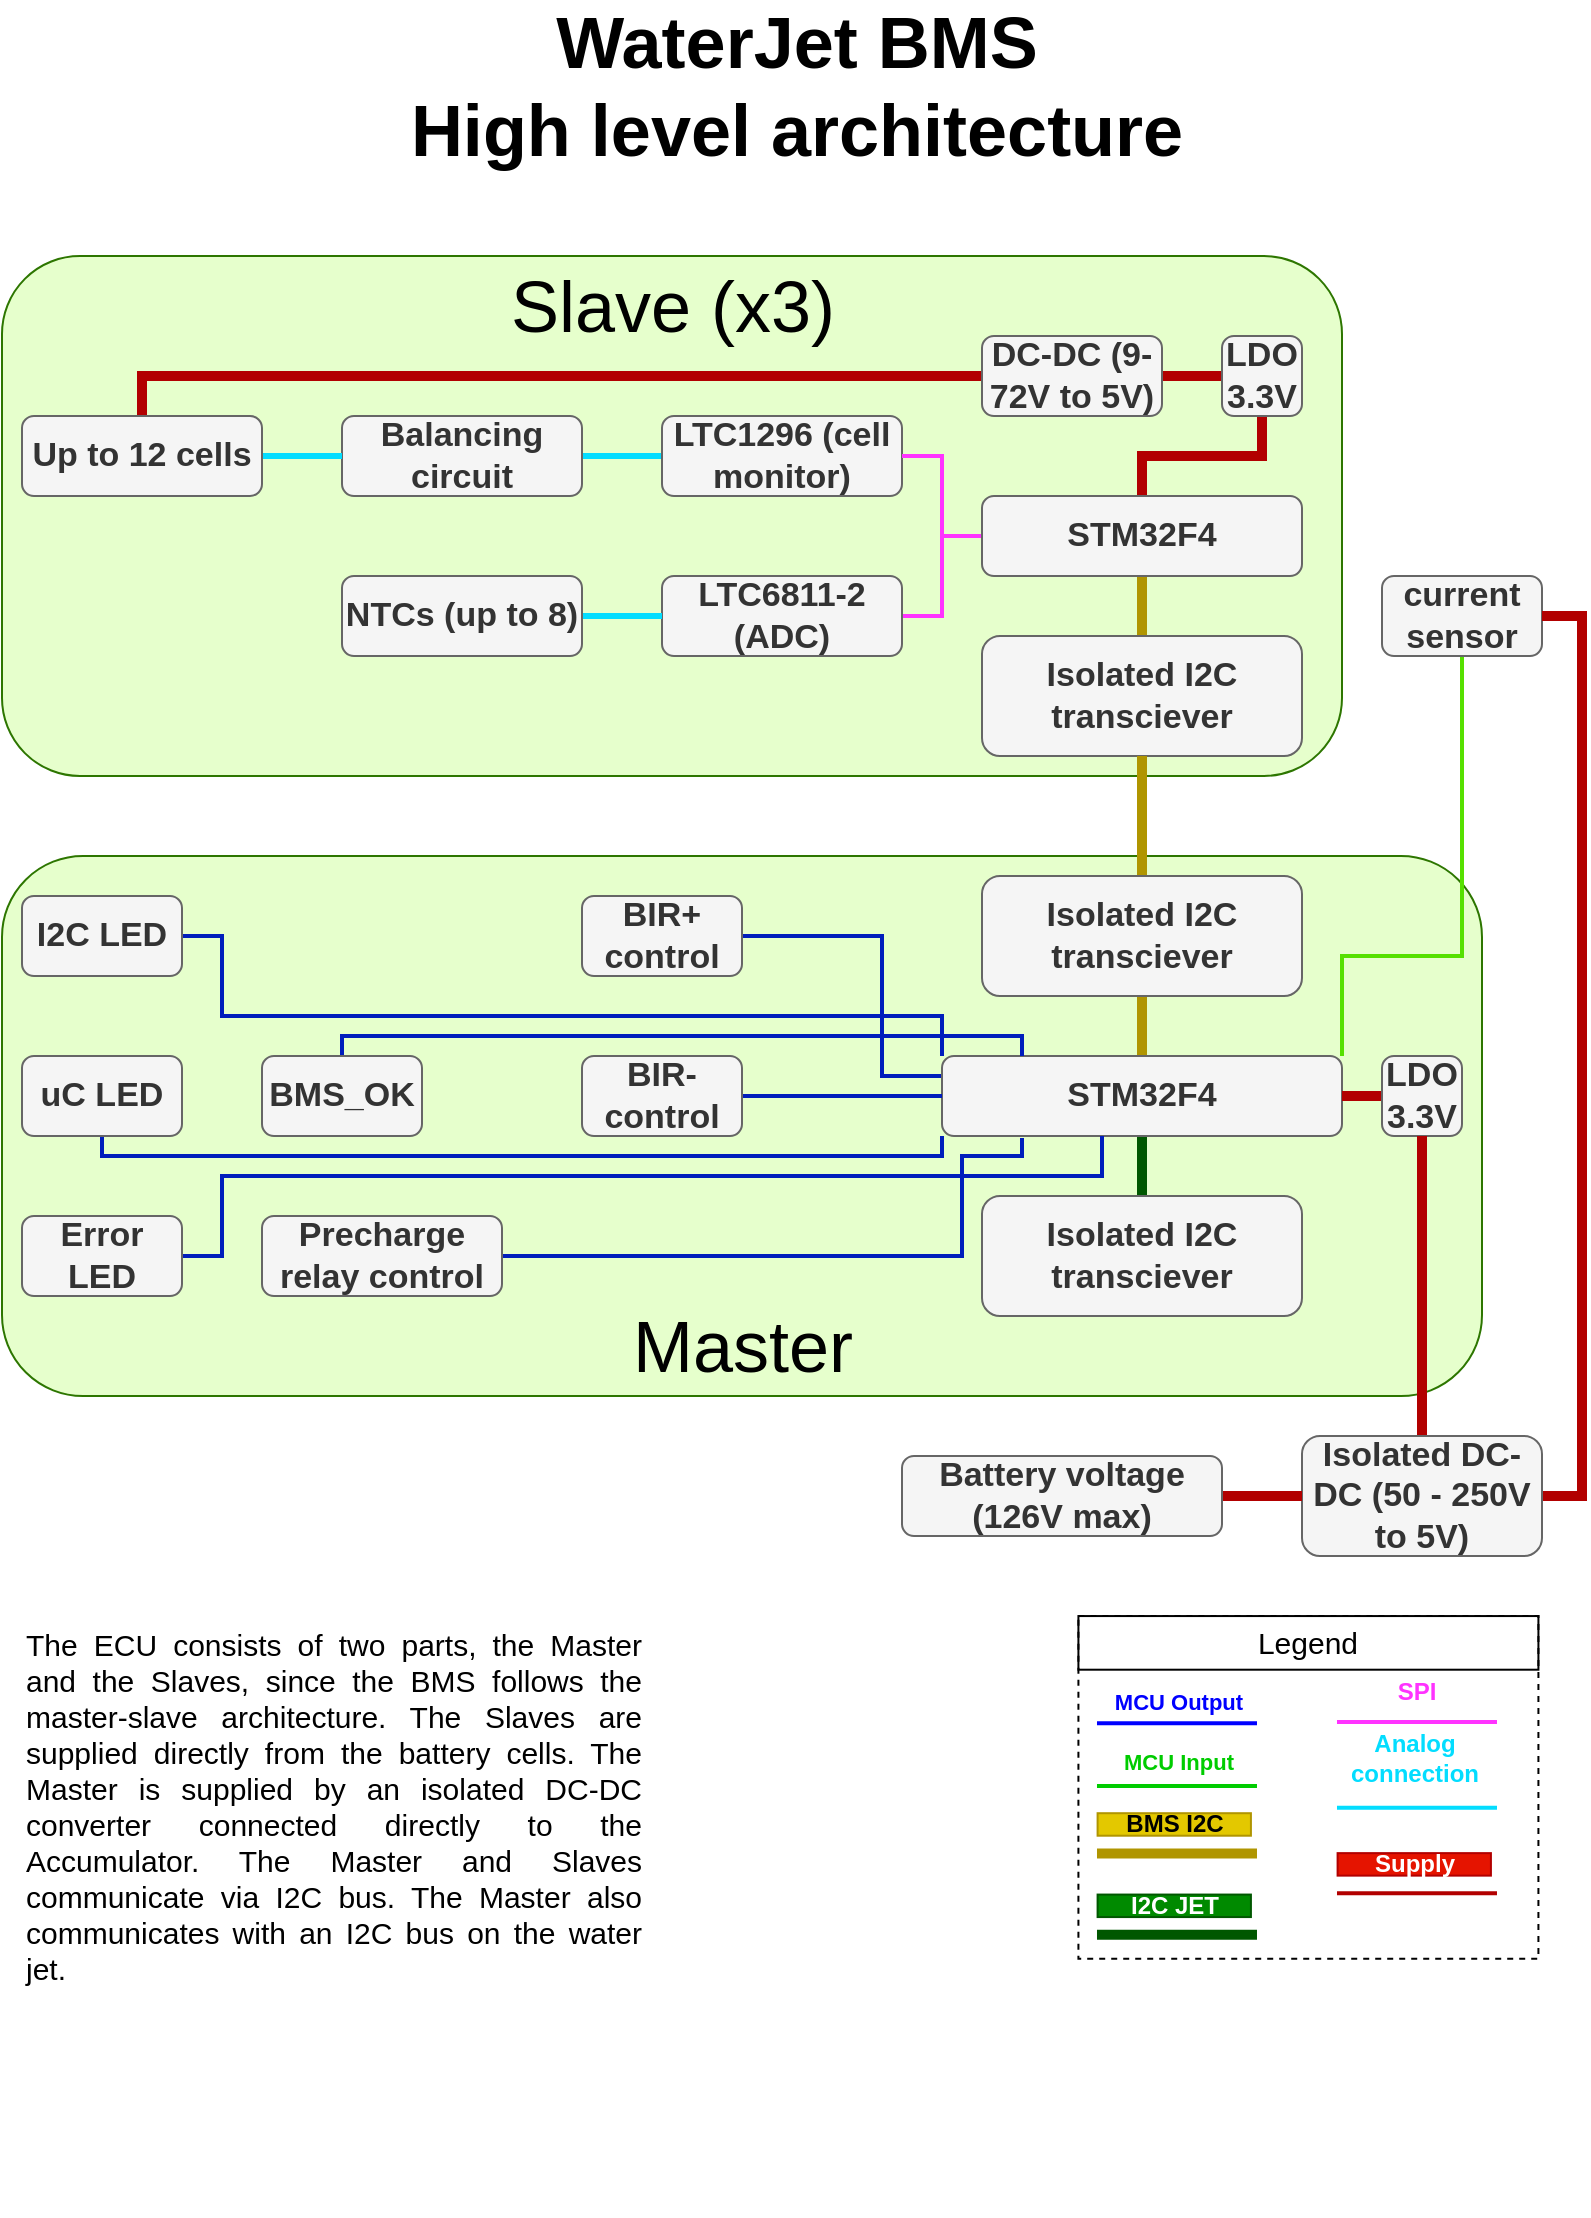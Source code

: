 <mxfile version="15.4.0" type="device"><diagram id="FQAOb0lBM5groOJQxmMe" name="Página-1"><mxGraphModel dx="1929" dy="682" grid="1" gridSize="10" guides="1" tooltips="1" connect="1" arrows="1" fold="1" page="1" pageScale="1" pageWidth="827" pageHeight="1169" math="0" shadow="0"><root><mxCell id="0"/><mxCell id="1" parent="0"/><mxCell id="Nm4G7-5ApzX1_dG3cQJZ-1" value="" style="rounded=1;whiteSpace=wrap;html=1;fillColor=#E6FFCC;strokeColor=#2D7600;fontColor=#ffffff;" vertex="1" parent="1"><mxGeometry x="-810" y="180" width="670" height="260" as="geometry"/></mxCell><mxCell id="Nm4G7-5ApzX1_dG3cQJZ-2" value="" style="rounded=1;whiteSpace=wrap;html=1;fillColor=#E6FFCC;strokeColor=#2D7600;fontColor=#ffffff;" vertex="1" parent="1"><mxGeometry x="-810" y="480" width="740" height="270" as="geometry"/></mxCell><mxCell id="Nm4G7-5ApzX1_dG3cQJZ-3" value="&lt;div style=&quot;text-align: justify&quot;&gt;&lt;span&gt;The ECU consists of two parts, the Master and the Slaves, since the BMS follows the master-slave architecture. The Slaves are supplied directly from the battery cells. The Master is supplied by an isolated DC-DC converter connected directly to the Accumulator. The Master and Slaves communicate via I2C bus. The Master also communicates with an I2C bus on the water jet.&lt;/span&gt;&lt;/div&gt;" style="text;html=1;strokeColor=none;fillColor=none;align=left;verticalAlign=middle;whiteSpace=wrap;rounded=0;horizontal=1;fontSize=15;" vertex="1" parent="1"><mxGeometry x="-800" y="860" width="310" height="190" as="geometry"/></mxCell><mxCell id="Nm4G7-5ApzX1_dG3cQJZ-4" value="" style="group" vertex="1" connectable="0" parent="1"><mxGeometry x="-270" y="860" width="230" height="300" as="geometry"/></mxCell><mxCell id="Nm4G7-5ApzX1_dG3cQJZ-5" value="" style="rounded=0;whiteSpace=wrap;html=1;dashed=1;verticalAlign=top;" vertex="1" parent="Nm4G7-5ApzX1_dG3cQJZ-4"><mxGeometry x="-1.79" y="0.032" width="230.0" height="171.396" as="geometry"/></mxCell><mxCell id="Nm4G7-5ApzX1_dG3cQJZ-6" value="" style="endArrow=none;html=1;strokeColor=#0000FF;strokeWidth=2;" edge="1" parent="Nm4G7-5ApzX1_dG3cQJZ-4"><mxGeometry width="50" height="50" relative="1" as="geometry"><mxPoint x="7.495" y="53.604" as="sourcePoint"/><mxPoint x="87.495" y="53.604" as="targetPoint"/></mxGeometry></mxCell><mxCell id="Nm4G7-5ApzX1_dG3cQJZ-7" value="" style="endArrow=none;html=1;strokeColor=#00CC00;strokeWidth=2;" edge="1" parent="Nm4G7-5ApzX1_dG3cQJZ-4"><mxGeometry width="50" height="50" relative="1" as="geometry"><mxPoint x="7.495" y="85.007" as="sourcePoint"/><mxPoint x="87.495" y="85.007" as="targetPoint"/></mxGeometry></mxCell><mxCell id="Nm4G7-5ApzX1_dG3cQJZ-8" value="MCU Input" style="edgeLabel;html=1;align=center;verticalAlign=middle;resizable=0;points=[];fontColor=#00CC00;fontStyle=1" vertex="1" connectable="0" parent="Nm4G7-5ApzX1_dG3cQJZ-7"><mxGeometry x="-0.172" relative="1" as="geometry"><mxPoint x="6.94" y="-12.31" as="offset"/></mxGeometry></mxCell><mxCell id="Nm4G7-5ApzX1_dG3cQJZ-9" value="MCU Output" style="edgeLabel;html=1;align=center;verticalAlign=middle;resizable=0;points=[];fontColor=#0000FF;fontStyle=1" vertex="1" connectable="0" parent="Nm4G7-5ApzX1_dG3cQJZ-4"><mxGeometry x="47.495" y="42.889" as="geometry"/></mxCell><mxCell id="Nm4G7-5ApzX1_dG3cQJZ-10" value="" style="endArrow=none;html=1;strokeWidth=5;fillColor=#e3c800;strokeColor=#B09500;" edge="1" parent="Nm4G7-5ApzX1_dG3cQJZ-4"><mxGeometry width="50" height="50" relative="1" as="geometry"><mxPoint x="7.495" y="118.714" as="sourcePoint"/><mxPoint x="87.495" y="118.714" as="targetPoint"/></mxGeometry></mxCell><mxCell id="Nm4G7-5ApzX1_dG3cQJZ-11" value="&lt;b&gt;BMS I2C&lt;/b&gt;" style="text;html=1;strokeColor=#B09500;fillColor=#e3c800;align=center;verticalAlign=middle;whiteSpace=wrap;rounded=0;fontColor=#000000;" vertex="1" parent="Nm4G7-5ApzX1_dG3cQJZ-4"><mxGeometry x="7.793" y="98.604" width="76.667" height="11.25" as="geometry"/></mxCell><mxCell id="Nm4G7-5ApzX1_dG3cQJZ-12" value="" style="endArrow=none;html=1;strokeWidth=5;fillColor=#008a00;strokeColor=#005700;" edge="1" parent="Nm4G7-5ApzX1_dG3cQJZ-4"><mxGeometry width="50" height="50" relative="1" as="geometry"><mxPoint x="7.495" y="159.396" as="sourcePoint"/><mxPoint x="87.495" y="159.396" as="targetPoint"/></mxGeometry></mxCell><mxCell id="Nm4G7-5ApzX1_dG3cQJZ-13" value="&lt;b&gt;I2C JET&lt;/b&gt;" style="text;html=1;strokeColor=#005700;fillColor=#008a00;align=center;verticalAlign=middle;whiteSpace=wrap;rounded=0;fontColor=#ffffff;" vertex="1" parent="Nm4G7-5ApzX1_dG3cQJZ-4"><mxGeometry x="7.793" y="139.286" width="76.667" height="11.25" as="geometry"/></mxCell><mxCell id="Nm4G7-5ApzX1_dG3cQJZ-14" value="Legend" style="rounded=0;whiteSpace=wrap;html=1;fontSize=15;align=center;fillColor=none;" vertex="1" parent="Nm4G7-5ApzX1_dG3cQJZ-4"><mxGeometry x="-1.79" y="0.032" width="230.0" height="26.818" as="geometry"/></mxCell><mxCell id="Nm4G7-5ApzX1_dG3cQJZ-15" value="" style="endArrow=none;html=1;strokeWidth=2;fillColor=#d80073;strokeColor=#FF33FF;" edge="1" parent="Nm4G7-5ApzX1_dG3cQJZ-4"><mxGeometry width="50" height="50" relative="1" as="geometry"><mxPoint x="127.497" y="52.961" as="sourcePoint"/><mxPoint x="207.497" y="52.961" as="targetPoint"/></mxGeometry></mxCell><mxCell id="Nm4G7-5ApzX1_dG3cQJZ-16" value="&lt;b&gt;&lt;font color=&quot;#ff33ff&quot;&gt;SPI&lt;/font&gt;&lt;/b&gt;" style="text;html=1;strokeColor=none;fillColor=none;align=center;verticalAlign=middle;whiteSpace=wrap;rounded=0;fontColor=#ffffff;" vertex="1" parent="Nm4G7-5ApzX1_dG3cQJZ-4"><mxGeometry x="104.997" y="32.85" width="125.0" height="11.25" as="geometry"/></mxCell><mxCell id="Nm4G7-5ApzX1_dG3cQJZ-17" value="" style="endArrow=none;html=1;strokeWidth=2;fillColor=#d80073;strokeColor=#03DDFF;" edge="1" parent="Nm4G7-5ApzX1_dG3cQJZ-4"><mxGeometry width="50" height="50" relative="1" as="geometry"><mxPoint x="127.497" y="95.818" as="sourcePoint"/><mxPoint x="207.497" y="95.818" as="targetPoint"/></mxGeometry></mxCell><mxCell id="Nm4G7-5ApzX1_dG3cQJZ-18" value="&lt;b&gt;&lt;font color=&quot;#03ddff&quot;&gt;Analog&lt;br&gt;connection&lt;/font&gt;&lt;/b&gt;" style="text;html=1;strokeColor=none;fillColor=none;align=center;verticalAlign=middle;whiteSpace=wrap;rounded=0;fontColor=#ffffff;" vertex="1" parent="Nm4G7-5ApzX1_dG3cQJZ-4"><mxGeometry x="103.627" y="64.993" width="125.0" height="11.25" as="geometry"/></mxCell><mxCell id="Nm4G7-5ApzX1_dG3cQJZ-19" value="" style="endArrow=none;html=1;strokeWidth=2;fillColor=#e51400;strokeColor=#B20000;" edge="1" parent="Nm4G7-5ApzX1_dG3cQJZ-4"><mxGeometry width="50" height="50" relative="1" as="geometry"><mxPoint x="127.497" y="138.675" as="sourcePoint"/><mxPoint x="207.497" y="138.675" as="targetPoint"/></mxGeometry></mxCell><mxCell id="Nm4G7-5ApzX1_dG3cQJZ-20" value="&lt;b&gt;Supply&lt;/b&gt;" style="text;html=1;strokeColor=#B20000;fillColor=#e51400;align=center;verticalAlign=middle;whiteSpace=wrap;rounded=0;fontColor=#ffffff;" vertex="1" parent="Nm4G7-5ApzX1_dG3cQJZ-4"><mxGeometry x="127.796" y="118.564" width="76.667" height="11.25" as="geometry"/></mxCell><mxCell id="Nm4G7-5ApzX1_dG3cQJZ-21" value="" style="edgeStyle=orthogonalEdgeStyle;rounded=0;orthogonalLoop=1;jettySize=auto;html=1;fillColor=#008a00;strokeColor=#005700;endSize=4;endArrow=none;endFill=0;strokeWidth=5;" edge="1" parent="1" source="Nm4G7-5ApzX1_dG3cQJZ-24" target="Nm4G7-5ApzX1_dG3cQJZ-45"><mxGeometry relative="1" as="geometry"/></mxCell><mxCell id="Nm4G7-5ApzX1_dG3cQJZ-22" value="" style="edgeStyle=orthogonalEdgeStyle;rounded=0;orthogonalLoop=1;jettySize=auto;html=1;endArrow=none;endFill=0;endSize=4;strokeWidth=5;fillColor=#e3c800;strokeColor=#B09500;" edge="1" parent="1" source="Nm4G7-5ApzX1_dG3cQJZ-24" target="Nm4G7-5ApzX1_dG3cQJZ-44"><mxGeometry relative="1" as="geometry"/></mxCell><mxCell id="Nm4G7-5ApzX1_dG3cQJZ-23" style="edgeStyle=orthogonalEdgeStyle;rounded=0;orthogonalLoop=1;jettySize=auto;html=1;exitX=0;exitY=0.25;exitDx=0;exitDy=0;entryX=1;entryY=0.5;entryDx=0;entryDy=0;endArrow=none;endFill=0;endSize=4;strokeColor=#001DBC;strokeWidth=2;fillColor=#0050ef;" edge="1" parent="1" source="Nm4G7-5ApzX1_dG3cQJZ-24" target="Nm4G7-5ApzX1_dG3cQJZ-52"><mxGeometry relative="1" as="geometry"><Array as="points"><mxPoint x="-370" y="590"/><mxPoint x="-370" y="520"/></Array></mxGeometry></mxCell><mxCell id="Nm4G7-5ApzX1_dG3cQJZ-24" value="STM32F4" style="rounded=1;whiteSpace=wrap;html=1;fontSize=17;fontStyle=1;fillColor=#f5f5f5;strokeColor=#666666;fontColor=#333333;" vertex="1" parent="1"><mxGeometry x="-340" y="580" width="200" height="40" as="geometry"/></mxCell><mxCell id="Nm4G7-5ApzX1_dG3cQJZ-25" value="" style="edgeStyle=orthogonalEdgeStyle;rounded=0;orthogonalLoop=1;jettySize=auto;html=1;endArrow=none;endFill=0;endSize=4;strokeWidth=3;fillColor=#1ba1e2;strokeColor=#03DDFF;" edge="1" parent="1" source="Nm4G7-5ApzX1_dG3cQJZ-26" target="Nm4G7-5ApzX1_dG3cQJZ-27"><mxGeometry relative="1" as="geometry"/></mxCell><mxCell id="Nm4G7-5ApzX1_dG3cQJZ-26" value="Balancing circuit" style="rounded=1;whiteSpace=wrap;html=1;fontSize=17;fontStyle=1;fillColor=#f5f5f5;strokeColor=#666666;fontColor=#333333;" vertex="1" parent="1"><mxGeometry x="-640" y="260" width="120" height="40" as="geometry"/></mxCell><mxCell id="Nm4G7-5ApzX1_dG3cQJZ-27" value="LTC1296 (cell monitor)" style="rounded=1;whiteSpace=wrap;html=1;fontSize=17;fontStyle=1;fillColor=#f5f5f5;strokeColor=#666666;fontColor=#333333;" vertex="1" parent="1"><mxGeometry x="-480" y="260" width="120" height="40" as="geometry"/></mxCell><mxCell id="Nm4G7-5ApzX1_dG3cQJZ-28" style="edgeStyle=orthogonalEdgeStyle;rounded=0;orthogonalLoop=1;jettySize=auto;html=1;entryX=0;entryY=0.5;entryDx=0;entryDy=0;endArrow=none;endFill=0;endSize=4;strokeColor=#FF33FF;strokeWidth=2;" edge="1" parent="1" source="Nm4G7-5ApzX1_dG3cQJZ-29" target="Nm4G7-5ApzX1_dG3cQJZ-33"><mxGeometry relative="1" as="geometry"/></mxCell><mxCell id="Nm4G7-5ApzX1_dG3cQJZ-29" value="&lt;div&gt;LTC6811-2 (ADC)&lt;/div&gt;" style="rounded=1;whiteSpace=wrap;html=1;fontSize=17;fontStyle=1;fillColor=#f5f5f5;strokeColor=#666666;fontColor=#333333;" vertex="1" parent="1"><mxGeometry x="-480" y="340" width="120" height="40" as="geometry"/></mxCell><mxCell id="Nm4G7-5ApzX1_dG3cQJZ-30" value="" style="edgeStyle=orthogonalEdgeStyle;rounded=0;orthogonalLoop=1;jettySize=auto;html=1;endArrow=none;endFill=0;endSize=4;strokeWidth=5;fillColor=#e3c800;strokeColor=#B09500;" edge="1" parent="1" source="Nm4G7-5ApzX1_dG3cQJZ-33" target="Nm4G7-5ApzX1_dG3cQJZ-34"><mxGeometry relative="1" as="geometry"/></mxCell><mxCell id="Nm4G7-5ApzX1_dG3cQJZ-31" style="edgeStyle=orthogonalEdgeStyle;rounded=0;orthogonalLoop=1;jettySize=auto;html=1;endArrow=none;endFill=0;endSize=4;strokeWidth=5;entryX=0.5;entryY=1;entryDx=0;entryDy=0;fillColor=#e51400;strokeColor=#B20000;" edge="1" parent="1" source="Nm4G7-5ApzX1_dG3cQJZ-33" target="Nm4G7-5ApzX1_dG3cQJZ-42"><mxGeometry relative="1" as="geometry"><mxPoint x="-230" y="280" as="targetPoint"/></mxGeometry></mxCell><mxCell id="Nm4G7-5ApzX1_dG3cQJZ-32" style="edgeStyle=orthogonalEdgeStyle;rounded=0;orthogonalLoop=1;jettySize=auto;html=1;entryX=1;entryY=0.5;entryDx=0;entryDy=0;endArrow=none;endFill=0;endSize=4;strokeWidth=2;fillColor=#fad9d5;strokeColor=#FF33FF;" edge="1" parent="1" source="Nm4G7-5ApzX1_dG3cQJZ-33" target="Nm4G7-5ApzX1_dG3cQJZ-27"><mxGeometry relative="1" as="geometry"/></mxCell><mxCell id="Nm4G7-5ApzX1_dG3cQJZ-33" value="STM32F4" style="rounded=1;whiteSpace=wrap;html=1;fontSize=17;fontStyle=1;fillColor=#f5f5f5;strokeColor=#666666;fontColor=#333333;" vertex="1" parent="1"><mxGeometry x="-320" y="300" width="160" height="40" as="geometry"/></mxCell><mxCell id="Nm4G7-5ApzX1_dG3cQJZ-34" value="&lt;div&gt;Isolated I2C transciever&lt;/div&gt;" style="rounded=1;whiteSpace=wrap;html=1;fontSize=17;fontStyle=1;fillColor=#f5f5f5;strokeColor=#666666;fontColor=#333333;" vertex="1" parent="1"><mxGeometry x="-320" y="370" width="160" height="60" as="geometry"/></mxCell><mxCell id="Nm4G7-5ApzX1_dG3cQJZ-35" style="edgeStyle=orthogonalEdgeStyle;rounded=0;orthogonalLoop=1;jettySize=auto;html=1;entryX=0;entryY=0.5;entryDx=0;entryDy=0;endArrow=none;endFill=0;endSize=4;strokeWidth=5;fillColor=#e51400;strokeColor=#B20000;" edge="1" parent="1" source="Nm4G7-5ApzX1_dG3cQJZ-37" target="Nm4G7-5ApzX1_dG3cQJZ-41"><mxGeometry relative="1" as="geometry"><Array as="points"><mxPoint x="-740" y="240"/></Array></mxGeometry></mxCell><mxCell id="Nm4G7-5ApzX1_dG3cQJZ-36" value="" style="edgeStyle=orthogonalEdgeStyle;rounded=0;orthogonalLoop=1;jettySize=auto;html=1;endArrow=none;endFill=0;endSize=4;strokeWidth=3;fillColor=#1ba1e2;strokeColor=#03DDFF;" edge="1" parent="1" source="Nm4G7-5ApzX1_dG3cQJZ-37" target="Nm4G7-5ApzX1_dG3cQJZ-26"><mxGeometry relative="1" as="geometry"/></mxCell><mxCell id="Nm4G7-5ApzX1_dG3cQJZ-37" value="Up to 12 cells" style="rounded=1;whiteSpace=wrap;html=1;fontSize=17;fontStyle=1;fillColor=#f5f5f5;strokeColor=#666666;fontColor=#333333;" vertex="1" parent="1"><mxGeometry x="-800" y="260" width="120" height="40" as="geometry"/></mxCell><mxCell id="Nm4G7-5ApzX1_dG3cQJZ-38" value="" style="edgeStyle=orthogonalEdgeStyle;rounded=0;orthogonalLoop=1;jettySize=auto;html=1;endArrow=none;endFill=0;endSize=4;strokeWidth=3;fillColor=#1ba1e2;strokeColor=#03DDFF;" edge="1" parent="1" source="Nm4G7-5ApzX1_dG3cQJZ-39" target="Nm4G7-5ApzX1_dG3cQJZ-29"><mxGeometry relative="1" as="geometry"/></mxCell><mxCell id="Nm4G7-5ApzX1_dG3cQJZ-39" value="NTCs (up to 8)" style="rounded=1;whiteSpace=wrap;html=1;fontSize=17;fontStyle=1;fillColor=#f5f5f5;strokeColor=#666666;fontColor=#333333;" vertex="1" parent="1"><mxGeometry x="-640" y="340" width="120" height="40" as="geometry"/></mxCell><mxCell id="Nm4G7-5ApzX1_dG3cQJZ-40" value="" style="edgeStyle=orthogonalEdgeStyle;rounded=0;orthogonalLoop=1;jettySize=auto;html=1;endArrow=none;endFill=0;endSize=4;strokeWidth=5;fillColor=#e51400;strokeColor=#B20000;" edge="1" parent="1" source="Nm4G7-5ApzX1_dG3cQJZ-41" target="Nm4G7-5ApzX1_dG3cQJZ-42"><mxGeometry relative="1" as="geometry"/></mxCell><mxCell id="Nm4G7-5ApzX1_dG3cQJZ-41" value="DC-DC (9-72V to 5V)" style="rounded=1;whiteSpace=wrap;html=1;fontSize=17;fontStyle=1;fillColor=#f5f5f5;strokeColor=#666666;fontColor=#333333;" vertex="1" parent="1"><mxGeometry x="-320" y="220" width="90" height="40" as="geometry"/></mxCell><mxCell id="Nm4G7-5ApzX1_dG3cQJZ-42" value="LDO 3.3V" style="rounded=1;whiteSpace=wrap;html=1;fontSize=17;fontStyle=1;fillColor=#f5f5f5;strokeColor=#666666;fontColor=#333333;" vertex="1" parent="1"><mxGeometry x="-200" y="220" width="40" height="40" as="geometry"/></mxCell><mxCell id="Nm4G7-5ApzX1_dG3cQJZ-43" value="" style="edgeStyle=orthogonalEdgeStyle;rounded=0;orthogonalLoop=1;jettySize=auto;html=1;endArrow=none;endFill=0;endSize=4;strokeWidth=5;fillColor=#e3c800;strokeColor=#B09500;" edge="1" parent="1" source="Nm4G7-5ApzX1_dG3cQJZ-44" target="Nm4G7-5ApzX1_dG3cQJZ-34"><mxGeometry relative="1" as="geometry"/></mxCell><mxCell id="Nm4G7-5ApzX1_dG3cQJZ-44" value="Isolated I2C transciever" style="rounded=1;whiteSpace=wrap;html=1;fontSize=17;fontStyle=1;fillColor=#f5f5f5;strokeColor=#666666;fontColor=#333333;" vertex="1" parent="1"><mxGeometry x="-320" y="490" width="160" height="60" as="geometry"/></mxCell><mxCell id="Nm4G7-5ApzX1_dG3cQJZ-45" value="Isolated I2C transciever" style="rounded=1;whiteSpace=wrap;html=1;fontSize=17;fontStyle=1;fillColor=#f5f5f5;strokeColor=#666666;fontColor=#333333;" vertex="1" parent="1"><mxGeometry x="-320" y="650" width="160" height="60" as="geometry"/></mxCell><mxCell id="Nm4G7-5ApzX1_dG3cQJZ-48" style="edgeStyle=orthogonalEdgeStyle;rounded=0;orthogonalLoop=1;jettySize=auto;html=1;endArrow=none;endFill=0;endSize=4;strokeColor=#001DBC;strokeWidth=2;fillColor=#0050ef;" edge="1" parent="1" source="Nm4G7-5ApzX1_dG3cQJZ-49"><mxGeometry relative="1" as="geometry"><mxPoint x="-300" y="580" as="targetPoint"/><Array as="points"><mxPoint x="-640" y="570"/><mxPoint x="-300" y="570"/><mxPoint x="-300" y="580"/></Array></mxGeometry></mxCell><mxCell id="Nm4G7-5ApzX1_dG3cQJZ-49" value="BMS_OK" style="rounded=1;whiteSpace=wrap;html=1;fontSize=17;fontStyle=1;fillColor=#f5f5f5;strokeColor=#666666;fontColor=#333333;" vertex="1" parent="1"><mxGeometry x="-680" y="580" width="80" height="40" as="geometry"/></mxCell><mxCell id="Nm4G7-5ApzX1_dG3cQJZ-52" value="BIR+ control" style="rounded=1;whiteSpace=wrap;html=1;fontSize=17;fontStyle=1;fillColor=#f5f5f5;strokeColor=#666666;fontColor=#333333;" vertex="1" parent="1"><mxGeometry x="-520" y="500" width="80" height="40" as="geometry"/></mxCell><mxCell id="Nm4G7-5ApzX1_dG3cQJZ-53" style="edgeStyle=orthogonalEdgeStyle;rounded=1;orthogonalLoop=1;jettySize=auto;html=1;exitX=1;exitY=0.5;exitDx=0;exitDy=0;entryX=0;entryY=0.5;entryDx=0;entryDy=0;endArrow=none;endFill=0;endSize=4;strokeColor=#001DBC;strokeWidth=2;fillColor=#0050ef;" edge="1" parent="1" source="Nm4G7-5ApzX1_dG3cQJZ-54" target="Nm4G7-5ApzX1_dG3cQJZ-24"><mxGeometry relative="1" as="geometry"/></mxCell><mxCell id="Nm4G7-5ApzX1_dG3cQJZ-54" value="BIR- control" style="rounded=1;whiteSpace=wrap;html=1;fontSize=17;fontStyle=1;fillColor=#f5f5f5;strokeColor=#666666;fontColor=#333333;" vertex="1" parent="1"><mxGeometry x="-520" y="580" width="80" height="40" as="geometry"/></mxCell><mxCell id="Nm4G7-5ApzX1_dG3cQJZ-55" style="edgeStyle=orthogonalEdgeStyle;rounded=0;orthogonalLoop=1;jettySize=auto;html=1;exitX=1;exitY=0.5;exitDx=0;exitDy=0;endArrow=none;endFill=0;endSize=4;strokeColor=#001DBC;strokeWidth=2;fillColor=#0050ef;" edge="1" parent="1" source="Nm4G7-5ApzX1_dG3cQJZ-56"><mxGeometry relative="1" as="geometry"><mxPoint x="-300" y="621" as="targetPoint"/><Array as="points"><mxPoint x="-330" y="680"/><mxPoint x="-330" y="630"/><mxPoint x="-300" y="630"/><mxPoint x="-300" y="621"/></Array></mxGeometry></mxCell><mxCell id="Nm4G7-5ApzX1_dG3cQJZ-56" value="Precharge relay control" style="rounded=1;whiteSpace=wrap;html=1;fontSize=17;fontStyle=1;fillColor=#f5f5f5;strokeColor=#666666;fontColor=#333333;" vertex="1" parent="1"><mxGeometry x="-680" y="660" width="120" height="40" as="geometry"/></mxCell><mxCell id="Nm4G7-5ApzX1_dG3cQJZ-57" style="edgeStyle=orthogonalEdgeStyle;rounded=0;orthogonalLoop=1;jettySize=auto;html=1;endArrow=none;endFill=0;endSize=4;strokeColor=#001DBC;strokeWidth=2;fillColor=#0050ef;" edge="1" parent="1" source="Nm4G7-5ApzX1_dG3cQJZ-58"><mxGeometry relative="1" as="geometry"><mxPoint x="-340" y="580" as="targetPoint"/><Array as="points"><mxPoint x="-700" y="520"/><mxPoint x="-700" y="560"/><mxPoint x="-340" y="560"/></Array></mxGeometry></mxCell><mxCell id="Nm4G7-5ApzX1_dG3cQJZ-58" value="I2C LED" style="rounded=1;whiteSpace=wrap;html=1;fontSize=17;fontStyle=1;fillColor=#f5f5f5;strokeColor=#666666;fontColor=#333333;" vertex="1" parent="1"><mxGeometry x="-800" y="500" width="80" height="40" as="geometry"/></mxCell><mxCell id="Nm4G7-5ApzX1_dG3cQJZ-59" style="edgeStyle=orthogonalEdgeStyle;rounded=0;orthogonalLoop=1;jettySize=auto;html=1;entryX=0;entryY=1;entryDx=0;entryDy=0;endArrow=none;endFill=0;endSize=4;strokeColor=#001DBC;strokeWidth=2;fillColor=#0050ef;" edge="1" parent="1" source="Nm4G7-5ApzX1_dG3cQJZ-60" target="Nm4G7-5ApzX1_dG3cQJZ-24"><mxGeometry relative="1" as="geometry"><Array as="points"><mxPoint x="-760" y="630"/><mxPoint x="-340" y="630"/></Array></mxGeometry></mxCell><mxCell id="Nm4G7-5ApzX1_dG3cQJZ-60" value="uC LED" style="rounded=1;whiteSpace=wrap;html=1;fontSize=17;fontStyle=1;fillColor=#f5f5f5;strokeColor=#666666;fontColor=#333333;" vertex="1" parent="1"><mxGeometry x="-800" y="580" width="80" height="40" as="geometry"/></mxCell><mxCell id="Nm4G7-5ApzX1_dG3cQJZ-61" style="edgeStyle=orthogonalEdgeStyle;rounded=0;orthogonalLoop=1;jettySize=auto;html=1;endArrow=none;endFill=0;endSize=4;strokeColor=#001DBC;strokeWidth=2;fillColor=#0050ef;" edge="1" parent="1" source="Nm4G7-5ApzX1_dG3cQJZ-62"><mxGeometry relative="1" as="geometry"><mxPoint x="-260" y="620" as="targetPoint"/><Array as="points"><mxPoint x="-700" y="680"/><mxPoint x="-700" y="640"/><mxPoint x="-260" y="640"/><mxPoint x="-260" y="620"/></Array></mxGeometry></mxCell><mxCell id="Nm4G7-5ApzX1_dG3cQJZ-62" value="Error LED" style="rounded=1;whiteSpace=wrap;html=1;fontSize=17;fontStyle=1;fillColor=#f5f5f5;strokeColor=#666666;fontColor=#333333;" vertex="1" parent="1"><mxGeometry x="-800" y="660" width="80" height="40" as="geometry"/></mxCell><mxCell id="Nm4G7-5ApzX1_dG3cQJZ-63" style="edgeStyle=orthogonalEdgeStyle;rounded=0;orthogonalLoop=1;jettySize=auto;html=1;exitX=0.5;exitY=1;exitDx=0;exitDy=0;" edge="1" parent="1"><mxGeometry relative="1" as="geometry"><mxPoint x="-241.79" y="860" as="sourcePoint"/><mxPoint x="-241.79" y="860" as="targetPoint"/></mxGeometry></mxCell><mxCell id="Nm4G7-5ApzX1_dG3cQJZ-80" style="edgeStyle=orthogonalEdgeStyle;rounded=0;orthogonalLoop=1;jettySize=auto;html=1;exitX=0.5;exitY=1;exitDx=0;exitDy=0;entryX=1;entryY=0;entryDx=0;entryDy=0;endArrow=none;endFill=0;strokeWidth=2;fillColor=#60a917;strokeColor=#56E000;" edge="1" parent="1" source="Nm4G7-5ApzX1_dG3cQJZ-65" target="Nm4G7-5ApzX1_dG3cQJZ-24"><mxGeometry relative="1" as="geometry"><Array as="points"><mxPoint x="-80" y="530"/><mxPoint x="-140" y="530"/></Array></mxGeometry></mxCell><mxCell id="Nm4G7-5ApzX1_dG3cQJZ-65" value="&lt;div&gt;current sensor&lt;/div&gt;" style="rounded=1;whiteSpace=wrap;html=1;fontSize=17;fontStyle=1;fillColor=#f5f5f5;strokeColor=#666666;fontColor=#333333;" vertex="1" parent="1"><mxGeometry x="-120" y="340" width="80" height="40" as="geometry"/></mxCell><mxCell id="Nm4G7-5ApzX1_dG3cQJZ-68" value="" style="edgeStyle=orthogonalEdgeStyle;rounded=0;orthogonalLoop=1;jettySize=auto;html=1;endArrow=none;endFill=0;endSize=4;strokeColor=#B20000;strokeWidth=5;fillColor=#e51400;" edge="1" parent="1" source="Nm4G7-5ApzX1_dG3cQJZ-69" target="Nm4G7-5ApzX1_dG3cQJZ-24"><mxGeometry relative="1" as="geometry"/></mxCell><mxCell id="Nm4G7-5ApzX1_dG3cQJZ-69" value="LDO 3.3V" style="rounded=1;whiteSpace=wrap;html=1;fontSize=17;fontStyle=1;fillColor=#f5f5f5;strokeColor=#666666;fontColor=#333333;" vertex="1" parent="1"><mxGeometry x="-120" y="580" width="40" height="40" as="geometry"/></mxCell><mxCell id="Nm4G7-5ApzX1_dG3cQJZ-72" value="&lt;font style=&quot;font-size: 36px&quot;&gt;Slave (x3)&lt;/font&gt;" style="text;html=1;align=center;verticalAlign=middle;resizable=0;points=[];autosize=1;strokeColor=none;fillColor=none;" vertex="1" parent="1"><mxGeometry x="-565" y="190" width="180" height="30" as="geometry"/></mxCell><mxCell id="Nm4G7-5ApzX1_dG3cQJZ-73" value="&lt;font style=&quot;font-size: 36px&quot;&gt;Master&lt;/font&gt;" style="text;html=1;align=center;verticalAlign=middle;resizable=0;points=[];autosize=1;strokeColor=none;fillColor=none;" vertex="1" parent="1"><mxGeometry x="-505" y="710" width="130" height="30" as="geometry"/></mxCell><mxCell id="Nm4G7-5ApzX1_dG3cQJZ-74" value="" style="edgeStyle=orthogonalEdgeStyle;rounded=0;orthogonalLoop=1;jettySize=auto;html=1;endArrow=none;endFill=0;endSize=4;strokeColor=#B20000;strokeWidth=5;fillColor=#e51400;" edge="1" parent="1" source="Nm4G7-5ApzX1_dG3cQJZ-75" target="Nm4G7-5ApzX1_dG3cQJZ-69"><mxGeometry relative="1" as="geometry"/></mxCell><mxCell id="Nm4G7-5ApzX1_dG3cQJZ-79" style="edgeStyle=orthogonalEdgeStyle;rounded=0;orthogonalLoop=1;jettySize=auto;html=1;entryX=1;entryY=0.5;entryDx=0;entryDy=0;strokeWidth=5;endArrow=none;endFill=0;fillColor=#e51400;strokeColor=#B20000;" edge="1" parent="1" source="Nm4G7-5ApzX1_dG3cQJZ-75" target="Nm4G7-5ApzX1_dG3cQJZ-65"><mxGeometry relative="1" as="geometry"><Array as="points"><mxPoint x="-20" y="800"/><mxPoint x="-20" y="360"/></Array></mxGeometry></mxCell><mxCell id="Nm4G7-5ApzX1_dG3cQJZ-75" value="Isolated DC-DC (50 - 250V to 5V)" style="rounded=1;whiteSpace=wrap;html=1;fontSize=17;fontStyle=1;fillColor=#f5f5f5;strokeColor=#666666;fontColor=#333333;" vertex="1" parent="1"><mxGeometry x="-160" y="770" width="120" height="60" as="geometry"/></mxCell><mxCell id="Nm4G7-5ApzX1_dG3cQJZ-76" value="" style="edgeStyle=orthogonalEdgeStyle;rounded=0;orthogonalLoop=1;jettySize=auto;html=1;endArrow=none;endFill=0;endSize=4;strokeColor=#B20000;strokeWidth=5;fillColor=#e51400;" edge="1" parent="1" source="Nm4G7-5ApzX1_dG3cQJZ-77" target="Nm4G7-5ApzX1_dG3cQJZ-75"><mxGeometry relative="1" as="geometry"/></mxCell><mxCell id="Nm4G7-5ApzX1_dG3cQJZ-77" value="Battery voltage (126V max)" style="rounded=1;whiteSpace=wrap;html=1;fontSize=17;fontStyle=1;fillColor=#f5f5f5;strokeColor=#666666;fontColor=#333333;" vertex="1" parent="1"><mxGeometry x="-360" y="780" width="160" height="40" as="geometry"/></mxCell><mxCell id="Nm4G7-5ApzX1_dG3cQJZ-78" value="&lt;font style=&quot;font-size: 36px&quot;&gt;&lt;b&gt;WaterJet BMS&lt;br&gt;High level architecture&lt;/b&gt;&lt;br&gt;&lt;/font&gt;" style="text;html=1;align=center;verticalAlign=middle;resizable=0;points=[];autosize=1;strokeColor=none;fillColor=none;" vertex="1" parent="1"><mxGeometry x="-613" y="70" width="400" height="50" as="geometry"/></mxCell></root></mxGraphModel></diagram></mxfile>